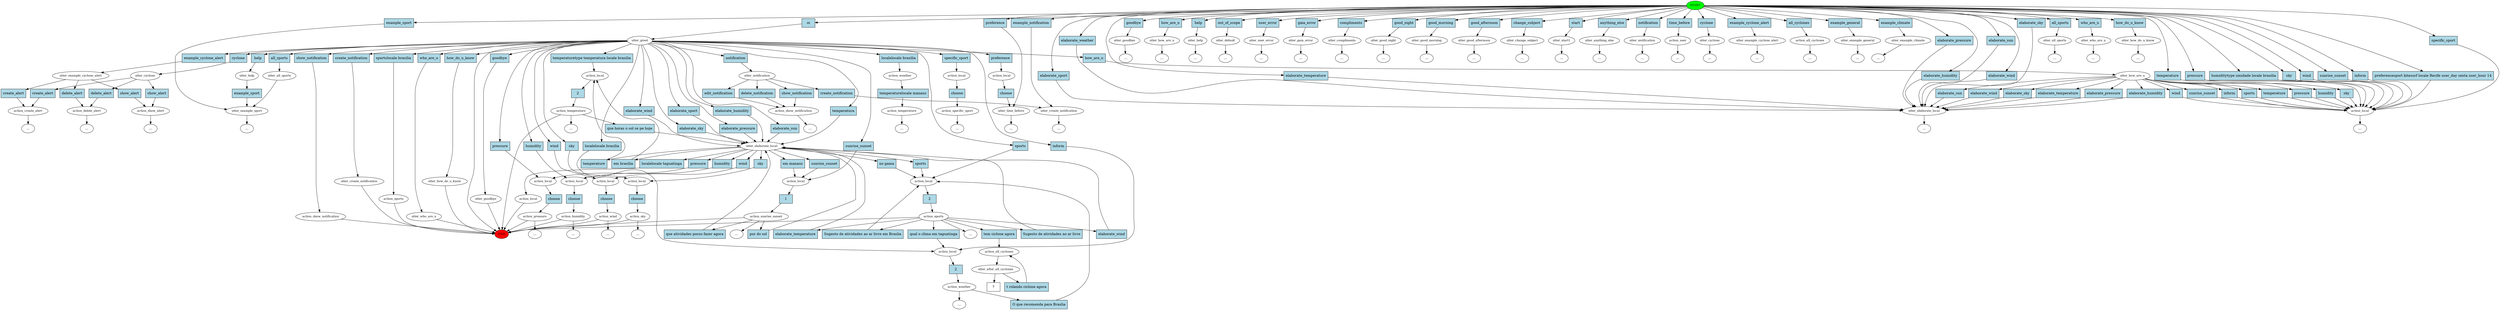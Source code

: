 digraph  {
0 [class="start active", fillcolor=green, fontsize=12, label=START, style=filled];
"-1" [class=end, fillcolor=red, fontsize=12, label=END, style=filled];
1 [class=active, fontsize=12, label=utter_greet];
2 [class="", fontsize=12, label=utter_how_are_u];
3 [class="", fontsize=12, label=action_local];
6 [class=active, fontsize=12, label=action_local];
7 [class=active, fontsize=12, label=action_temperature];
13 [class="", fontsize=12, label=action_local];
14 [class="", fontsize=12, label=action_pressure];
"-8" [class=ellipsis, label="..."];
17 [class="", fontsize=12, label=action_local];
18 [class="", fontsize=12, label=action_humidity];
"-10" [class=ellipsis, label="..."];
27 [class="", fontsize=12, label=action_local];
28 [class="", fontsize=12, label=action_sky];
"-14" [class=ellipsis, label="..."];
30 [class="", fontsize=12, label=action_local];
31 [class="", fontsize=12, label=action_wind];
"-15" [class=ellipsis, label="..."];
38 [class=active, fontsize=12, label=action_local];
39 [class=active, fontsize=12, label=action_sunrise_sunset];
"-19" [class=ellipsis, label="..."];
43 [class="", fontsize=12, label=utter_goodbye];
"-21" [class=ellipsis, label="..."];
44 [class="", fontsize=12, label=utter_how_are_u];
"-22" [class=ellipsis, label="..."];
48 [class="", fontsize=12, label=utter_help];
"-24" [class=ellipsis, label="..."];
50 [class="", fontsize=12, label=utter_default];
"-26" [class=ellipsis, label="..."];
51 [class="", fontsize=12, label=utter_user_error];
"-27" [class=ellipsis, label="..."];
52 [class="", fontsize=12, label=utter_gaia_error];
"-28" [class=ellipsis, label="..."];
53 [class="", fontsize=12, label=utter_compliments];
"-29" [class=ellipsis, label="..."];
55 [class="", fontsize=12, label=utter_goodbye];
57 [class="", fontsize=12, label=utter_good_night];
58 [class="", fontsize=12, label=utter_good_morning];
60 [class="", fontsize=12, label=utter_good_afternoon];
61 [class="", fontsize=12, label=utter_change_subject];
"-34" [class=ellipsis, label="..."];
62 [class="", fontsize=12, label=utter_start1];
63 [class="", fontsize=12, label=utter_anything_else];
"-36" [class=ellipsis, label="..."];
66 [class=active, fontsize=12, label=action_local];
67 [class=active, fontsize=12, label=action_sports];
69 [class=active, fontsize=12, label=utter_elaborate_local];
82 [class="", fontsize=12, label=action_local];
84 [class="", fontsize=12, label=utter_help];
85 [class="", fontsize=12, label=utter_example_sport];
86 [class="", fontsize=12, label=utter_notification];
88 [class="", fontsize=12, label=utter_notification];
89 [class="", fontsize=12, label=action_show_notification];
91 [class="", fontsize=12, label=action_show_notification];
"-43" [class=ellipsis, label="..."];
100 [class="", fontsize=12, label=utter_create_notification];
102 [class="", fontsize=12, label=utter_create_notification];
"-45" [class=ellipsis, label="..."];
"-49" [class=ellipsis, label="..."];
109 [class="", fontsize=12, label=action_weather];
110 [class="", fontsize=12, label=action_temperature];
"-50" [class=ellipsis, label="..."];
115 [class="", fontsize=12, label=action_sports];
120 [class="", fontsize=12, label=action_local];
121 [class="", fontsize=12, label=action_specific_sport];
126 [class=active, fontsize=12, label=action_local];
127 [class=active, fontsize=12, label=action_weather];
137 [class="", fontsize=12, label=action_local];
138 [class="", fontsize=12, label=utter_time_before];
"-66" [class=ellipsis, label="..."];
162 [class="", fontsize=12, label=action_user];
"-68" [class=ellipsis, label="..."];
"-69" [class=ellipsis, label="..."];
170 [class="", fontsize=12, label=utter_cyclone];
171 [class="", fontsize=12, label=action_create_alert];
172 [class="", fontsize=12, label=utter_cyclone];
176 [class="", fontsize=12, label=action_delete_alert];
"-77" [class=ellipsis, label="..."];
180 [class="", fontsize=12, label=action_show_alert];
182 [class="", fontsize=12, label=utter_example_cyclone_alert];
"-79" [class=ellipsis, label="..."];
"-80" [class=ellipsis, label="..."];
"-81" [class=ellipsis, label="..."];
190 [class="", fontsize=12, label=utter_example_cyclone_alert];
"-84" [class=ellipsis, label="..."];
193 [class="", fontsize=12, label=action_all_cyclones];
"-85" [class=ellipsis, label="..."];
194 [class="", fontsize=12, label=utter_example_general];
"-86" [class=ellipsis, label="..."];
196 [class="", fontsize=12, label=utter_example_climate];
"-88" [class=ellipsis, label="..."];
"-89" [class=ellipsis, label="..."];
"-92" [class=ellipsis, label="..."];
"-93" [class=ellipsis, label="..."];
"-95" [class=ellipsis, label="..."];
"-97" [class=ellipsis, label="..."];
214 [class="", fontsize=12, label=utter_elaborate_local];
220 [class="", fontsize=12, label=utter_all_sports];
"-100" [class=ellipsis, label="..."];
"-101" [class=ellipsis, label="..."];
223 [class="", fontsize=12, label=utter_all_sports];
"-102" [class=ellipsis, label="..."];
"-116" [class=ellipsis, label="..."];
"-117" [class=ellipsis, label="..."];
"-118" [class=ellipsis, label="..."];
281 [class="", fontsize=12, label=utter_who_are_u];
"-119" [class=ellipsis, label="..."];
283 [class="", fontsize=12, label=utter_who_are_u];
284 [class="", fontsize=12, label=utter_how_do_u_know];
"-120" [class=ellipsis, label="..."];
286 [class="", fontsize=12, label=utter_how_do_u_know];
311 [class=active, fontsize=12, label=action_all_cyclones];
312 [class=active, fontsize=12, label=utter_after_all_cyclones];
315 [class="intent dashed active", label="  ?  ", shape=rect];
316 [class="intent active", fillcolor=lightblue, label=oi, shape=rect, style=filled];
317 [class=intent, fillcolor=lightblue, label=goodbye, shape=rect, style=filled];
318 [class=intent, fillcolor=lightblue, label=how_are_u, shape=rect, style=filled];
319 [class=intent, fillcolor=lightblue, label=help, shape=rect, style=filled];
320 [class=intent, fillcolor=lightblue, label=out_of_scope, shape=rect, style=filled];
321 [class=intent, fillcolor=lightblue, label=user_error, shape=rect, style=filled];
322 [class=intent, fillcolor=lightblue, label=gaia_error, shape=rect, style=filled];
323 [class=intent, fillcolor=lightblue, label=compliments, shape=rect, style=filled];
324 [class=intent, fillcolor=lightblue, label=good_night, shape=rect, style=filled];
325 [class=intent, fillcolor=lightblue, label=good_morning, shape=rect, style=filled];
326 [class=intent, fillcolor=lightblue, label=good_afternoon, shape=rect, style=filled];
327 [class=intent, fillcolor=lightblue, label=change_subject, shape=rect, style=filled];
328 [class=intent, fillcolor=lightblue, label=start, shape=rect, style=filled];
329 [class=intent, fillcolor=lightblue, label=anything_else, shape=rect, style=filled];
330 [class=intent, fillcolor=lightblue, label=notification, shape=rect, style=filled];
331 [class=intent, fillcolor=lightblue, label=time_before, shape=rect, style=filled];
332 [class=intent, fillcolor=lightblue, label=cyclone, shape=rect, style=filled];
333 [class=intent, fillcolor=lightblue, label=example_cyclone_alert, shape=rect, style=filled];
334 [class=intent, fillcolor=lightblue, label=all_cyclones, shape=rect, style=filled];
335 [class=intent, fillcolor=lightblue, label=example_general, shape=rect, style=filled];
336 [class=intent, fillcolor=lightblue, label=example_climate, shape=rect, style=filled];
337 [class=intent, fillcolor=lightblue, label=elaborate_sport, shape=rect, style=filled];
338 [class=intent, fillcolor=lightblue, label=elaborate_weather, shape=rect, style=filled];
339 [class=intent, fillcolor=lightblue, label=elaborate_temperature, shape=rect, style=filled];
340 [class=intent, fillcolor=lightblue, label=elaborate_pressure, shape=rect, style=filled];
341 [class=intent, fillcolor=lightblue, label=elaborate_humidity, shape=rect, style=filled];
342 [class=intent, fillcolor=lightblue, label=elaborate_sun, shape=rect, style=filled];
343 [class=intent, fillcolor=lightblue, label=elaborate_wind, shape=rect, style=filled];
344 [class=intent, fillcolor=lightblue, label=elaborate_sky, shape=rect, style=filled];
345 [class=intent, fillcolor=lightblue, label=all_sports, shape=rect, style=filled];
346 [class=intent, fillcolor=lightblue, label=who_are_u, shape=rect, style=filled];
347 [class=intent, fillcolor=lightblue, label=how_do_u_know, shape=rect, style=filled];
348 [class=intent, fillcolor=lightblue, label=temperature, shape=rect, style=filled];
349 [class=intent, fillcolor=lightblue, label=pressure, shape=rect, style=filled];
350 [class=intent, fillcolor=lightblue, label="humiditytype umidade locale brasilia", shape=rect, style=filled];
351 [class=intent, fillcolor=lightblue, label=sky, shape=rect, style=filled];
352 [class=intent, fillcolor=lightblue, label=wind, shape=rect, style=filled];
353 [class=intent, fillcolor=lightblue, label=sunrise_sunset, shape=rect, style=filled];
354 [class=intent, fillcolor=lightblue, label=inform, shape=rect, style=filled];
355 [class=intent, fillcolor=lightblue, label="preferencesport kitesurf locale Recife user_day sexta user_hour 14", shape=rect, style=filled];
356 [class=intent, fillcolor=lightblue, label=specific_sport, shape=rect, style=filled];
357 [class=intent, fillcolor=lightblue, label=example_sport, shape=rect, style=filled];
358 [class=intent, fillcolor=lightblue, label=example_notification, shape=rect, style=filled];
359 [class=intent, fillcolor=lightblue, label=preference, shape=rect, style=filled];
360 [class=intent, fillcolor=lightblue, label=how_are_u, shape=rect, style=filled];
361 [class=intent, fillcolor=lightblue, label="temperaturetype temperatura locale brasilia", shape=rect, style=filled];
362 [class=intent, fillcolor=lightblue, label=pressure, shape=rect, style=filled];
363 [class=intent, fillcolor=lightblue, label=humidity, shape=rect, style=filled];
364 [class=intent, fillcolor=lightblue, label=sky, shape=rect, style=filled];
365 [class=intent, fillcolor=lightblue, label=wind, shape=rect, style=filled];
366 [class=intent, fillcolor=lightblue, label=sunrise_sunset, shape=rect, style=filled];
367 [class=intent, fillcolor=lightblue, label=goodbye, shape=rect, style=filled];
368 [class=intent, fillcolor=lightblue, label=sports, shape=rect, style=filled];
369 [class="intent active", fillcolor=lightblue, label=temperatura, shape=rect, style=filled];
370 [class=intent, fillcolor=lightblue, label=elaborate_sport, shape=rect, style=filled];
371 [class=intent, fillcolor=lightblue, label=elaborate_pressure, shape=rect, style=filled];
372 [class=intent, fillcolor=lightblue, label=elaborate_humidity, shape=rect, style=filled];
373 [class=intent, fillcolor=lightblue, label=elaborate_sun, shape=rect, style=filled];
374 [class=intent, fillcolor=lightblue, label=elaborate_wind, shape=rect, style=filled];
375 [class=intent, fillcolor=lightblue, label=elaborate_sky, shape=rect, style=filled];
376 [class=intent, fillcolor=lightblue, label=help, shape=rect, style=filled];
377 [class=intent, fillcolor=lightblue, label=notification, shape=rect, style=filled];
378 [class=intent, fillcolor=lightblue, label=show_notification, shape=rect, style=filled];
379 [class=intent, fillcolor=lightblue, label=create_notification, shape=rect, style=filled];
380 [class=intent, fillcolor=lightblue, label="localelocale brasilia", shape=rect, style=filled];
381 [class=intent, fillcolor=lightblue, label="sportslocale brasilia", shape=rect, style=filled];
382 [class=intent, fillcolor=lightblue, label=specific_sport, shape=rect, style=filled];
383 [class=intent, fillcolor=lightblue, label=inform, shape=rect, style=filled];
384 [class=intent, fillcolor=lightblue, label="localelocale brasilia", shape=rect, style=filled];
385 [class=intent, fillcolor=lightblue, label=preference, shape=rect, style=filled];
386 [class=intent, fillcolor=lightblue, label=cyclone, shape=rect, style=filled];
387 [class=intent, fillcolor=lightblue, label=example_cyclone_alert, shape=rect, style=filled];
388 [class=intent, fillcolor=lightblue, label=all_sports, shape=rect, style=filled];
389 [class=intent, fillcolor=lightblue, label=who_are_u, shape=rect, style=filled];
390 [class=intent, fillcolor=lightblue, label=how_do_u_know, shape=rect, style=filled];
391 [class=intent, fillcolor=lightblue, label=temperature, shape=rect, style=filled];
392 [class=intent, fillcolor=lightblue, label=pressure, shape=rect, style=filled];
393 [class=intent, fillcolor=lightblue, label=humidity, shape=rect, style=filled];
394 [class=intent, fillcolor=lightblue, label=sky, shape=rect, style=filled];
395 [class=intent, fillcolor=lightblue, label=wind, shape=rect, style=filled];
396 [class=intent, fillcolor=lightblue, label=sunrise_sunset, shape=rect, style=filled];
397 [class=intent, fillcolor=lightblue, label=inform, shape=rect, style=filled];
398 [class=intent, fillcolor=lightblue, label=sports, shape=rect, style=filled];
399 [class=intent, fillcolor=lightblue, label=elaborate_temperature, shape=rect, style=filled];
400 [class=intent, fillcolor=lightblue, label=elaborate_pressure, shape=rect, style=filled];
401 [class=intent, fillcolor=lightblue, label=elaborate_humidity, shape=rect, style=filled];
402 [class=intent, fillcolor=lightblue, label=elaborate_sun, shape=rect, style=filled];
403 [class=intent, fillcolor=lightblue, label=elaborate_wind, shape=rect, style=filled];
404 [class=intent, fillcolor=lightblue, label=elaborate_sky, shape=rect, style=filled];
405 [class="intent active", fillcolor=lightblue, label=2, shape=rect, style=filled];
406 [class="intent active", fillcolor=lightblue, label="que horas o sol se pe hoje", shape=rect, style=filled];
407 [class=intent, fillcolor=lightblue, label=choose, shape=rect, style=filled];
408 [class=intent, fillcolor=lightblue, label=choose, shape=rect, style=filled];
409 [class=intent, fillcolor=lightblue, label=choose, shape=rect, style=filled];
410 [class=intent, fillcolor=lightblue, label=choose, shape=rect, style=filled];
411 [class="intent active", fillcolor=lightblue, label=1, shape=rect, style=filled];
412 [class="intent active", fillcolor=lightblue, label="que atividades posso fazer agora", shape=rect, style=filled];
413 [class="intent active", fillcolor=lightblue, label="por do sol", shape=rect, style=filled];
414 [class="intent active", fillcolor=lightblue, label=2, shape=rect, style=filled];
415 [class="intent active", fillcolor=lightblue, label="Sugesto de atividades ao ar livre em Braslia", shape=rect, style=filled];
416 [class="intent active", fillcolor=lightblue, label="tem ciclone agora", shape=rect, style=filled];
417 [class="intent active", fillcolor=lightblue, label="Sugesto de atividades ao ar livre", shape=rect, style=filled];
418 [class=intent, fillcolor=lightblue, label=elaborate_wind, shape=rect, style=filled];
419 [class=intent, fillcolor=lightblue, label=elaborate_temperature, shape=rect, style=filled];
420 [class="intent active", fillcolor=lightblue, label="qual o clima em taguatinga", shape=rect, style=filled];
421 [class="intent active", fillcolor=lightblue, label="em brasilia", shape=rect, style=filled];
422 [class=intent, fillcolor=lightblue, label=temperature, shape=rect, style=filled];
423 [class="intent active", fillcolor=lightblue, label="em manaus", shape=rect, style=filled];
424 [class=intent, fillcolor=lightblue, label=sunrise_sunset, shape=rect, style=filled];
425 [class="intent active", fillcolor=lightblue, label="no gama", shape=rect, style=filled];
426 [class=intent, fillcolor=lightblue, label=sports, shape=rect, style=filled];
427 [class=intent, fillcolor=lightblue, label="localelocale taguatinga", shape=rect, style=filled];
428 [class=intent, fillcolor=lightblue, label=pressure, shape=rect, style=filled];
429 [class=intent, fillcolor=lightblue, label=humidity, shape=rect, style=filled];
430 [class=intent, fillcolor=lightblue, label=wind, shape=rect, style=filled];
431 [class=intent, fillcolor=lightblue, label=sky, shape=rect, style=filled];
432 [class=intent, fillcolor=lightblue, label=example_sport, shape=rect, style=filled];
433 [class=intent, fillcolor=lightblue, label=show_notification, shape=rect, style=filled];
434 [class=intent, fillcolor=lightblue, label=edit_notification, shape=rect, style=filled];
435 [class=intent, fillcolor=lightblue, label=delete_notification, shape=rect, style=filled];
436 [class=intent, fillcolor=lightblue, label=create_notification, shape=rect, style=filled];
437 [class=intent, fillcolor=lightblue, label="temperaturelocale manaus", shape=rect, style=filled];
438 [class=intent, fillcolor=lightblue, label=choose, shape=rect, style=filled];
439 [class="intent active", fillcolor=lightblue, label=2, shape=rect, style=filled];
440 [class="intent active", fillcolor=lightblue, label="O que recomenda para Braslia", shape=rect, style=filled];
441 [class=intent, fillcolor=lightblue, label=choose, shape=rect, style=filled];
442 [class=intent, fillcolor=lightblue, label=create_alert, shape=rect, style=filled];
443 [class=intent, fillcolor=lightblue, label=delete_alert, shape=rect, style=filled];
444 [class=intent, fillcolor=lightblue, label=show_alert, shape=rect, style=filled];
445 [class=intent, fillcolor=lightblue, label=create_alert, shape=rect, style=filled];
446 [class=intent, fillcolor=lightblue, label=show_alert, shape=rect, style=filled];
447 [class=intent, fillcolor=lightblue, label=delete_alert, shape=rect, style=filled];
448 [class="intent active", fillcolor=lightblue, label="t rolando ciclone agora", shape=rect, style=filled];
0 -> 316  [class=active, key=0];
0 -> 317  [class="", key=0];
0 -> 318  [class="", key=0];
0 -> 319  [class="", key=0];
0 -> 320  [class="", key=0];
0 -> 321  [class="", key=0];
0 -> 322  [class="", key=0];
0 -> 323  [class="", key=0];
0 -> 324  [class="", key=0];
0 -> 325  [class="", key=0];
0 -> 326  [class="", key=0];
0 -> 327  [class="", key=0];
0 -> 328  [class="", key=0];
0 -> 329  [class="", key=0];
0 -> 330  [class="", key=0];
0 -> 331  [class="", key=0];
0 -> 332  [class="", key=0];
0 -> 333  [class="", key=0];
0 -> 334  [class="", key=0];
0 -> 335  [class="", key=0];
0 -> 336  [class="", key=0];
0 -> 337  [class="", key=0];
0 -> 338  [class="", key=0];
0 -> 339  [class="", key=0];
0 -> 340  [class="", key=0];
0 -> 341  [class="", key=0];
0 -> 342  [class="", key=0];
0 -> 343  [class="", key=0];
0 -> 344  [class="", key=0];
0 -> 345  [class="", key=0];
0 -> 346  [class="", key=0];
0 -> 347  [class="", key=0];
0 -> 348  [class="", key=0];
0 -> 349  [class="", key=0];
0 -> 350  [class="", key=0];
0 -> 351  [class="", key=0];
0 -> 352  [class="", key=0];
0 -> 353  [class="", key=0];
0 -> 354  [class="", key=0];
0 -> 355  [class="", key=0];
0 -> 356  [class="", key=0];
0 -> 357  [class="", key=0];
0 -> 358  [class="", key=0];
0 -> 359  [class="", key=0];
1 -> "-1"  [class="", key=NONE, label=""];
1 -> 360  [class="", key=0];
1 -> 361  [class="", key=0];
1 -> 362  [class="", key=0];
1 -> 363  [class="", key=0];
1 -> 364  [class="", key=0];
1 -> 365  [class="", key=0];
1 -> 366  [class="", key=0];
1 -> 367  [class="", key=0];
1 -> 368  [class="", key=0];
1 -> 369  [class=active, key=0];
1 -> 370  [class="", key=0];
1 -> 371  [class="", key=0];
1 -> 372  [class="", key=0];
1 -> 373  [class="", key=0];
1 -> 374  [class="", key=0];
1 -> 375  [class="", key=0];
1 -> 376  [class="", key=0];
1 -> 377  [class="", key=0];
1 -> 378  [class="", key=0];
1 -> 379  [class="", key=0];
1 -> 380  [class="", key=0];
1 -> 381  [class="", key=0];
1 -> 382  [class="", key=0];
1 -> 383  [class="", key=0];
1 -> 384  [class="", key=0];
1 -> 385  [class="", key=0];
1 -> 386  [class="", key=0];
1 -> 387  [class="", key=0];
1 -> 388  [class="", key=0];
1 -> 389  [class="", key=0];
1 -> 390  [class="", key=0];
2 -> 391  [class="", key=0];
2 -> 392  [class="", key=0];
2 -> 393  [class="", key=0];
2 -> 394  [class="", key=0];
2 -> 395  [class="", key=0];
2 -> 396  [class="", key=0];
2 -> 397  [class="", key=0];
2 -> 398  [class="", key=0];
2 -> 399  [class="", key=0];
2 -> 400  [class="", key=0];
2 -> 401  [class="", key=0];
2 -> 402  [class="", key=0];
2 -> 403  [class="", key=0];
2 -> 404  [class="", key=0];
3 -> "-117"  [class="", key=NONE, label=""];
6 -> 405  [class=active, key=0];
7 -> "-66"  [class="", key=NONE, label=""];
7 -> "-1"  [class="", key=NONE, label=""];
7 -> 406  [class=active, key=0];
13 -> 407  [class="", key=0];
14 -> "-8"  [class="", key=NONE, label=""];
14 -> "-1"  [class="", key=NONE, label=""];
17 -> 408  [class="", key=0];
18 -> "-10"  [class="", key=NONE, label=""];
18 -> "-1"  [class="", key=NONE, label=""];
27 -> 409  [class="", key=0];
28 -> "-14"  [class="", key=NONE, label=""];
28 -> "-1"  [class="", key=NONE, label=""];
30 -> 410  [class="", key=0];
31 -> "-15"  [class="", key=NONE, label=""];
31 -> "-1"  [class="", key=NONE, label=""];
38 -> 411  [class=active, key=0];
39 -> "-19"  [class="", key=NONE, label=""];
39 -> "-1"  [class="", key=NONE, label=""];
39 -> 412  [class=active, key=0];
39 -> 413  [class=active, key=0];
43 -> "-21"  [class="", key=NONE, label=""];
44 -> "-22"  [class="", key=NONE, label=""];
48 -> "-24"  [class="", key=NONE, label=""];
50 -> "-26"  [class="", key=NONE, label=""];
51 -> "-27"  [class="", key=NONE, label=""];
52 -> "-28"  [class="", key=NONE, label=""];
53 -> "-29"  [class="", key=NONE, label=""];
55 -> "-1"  [class="", key=NONE, label=""];
57 -> "-101"  [class="", key=NONE, label=""];
58 -> "-92"  [class="", key=NONE, label=""];
60 -> "-95"  [class="", key=NONE, label=""];
61 -> "-34"  [class="", key=NONE, label=""];
62 -> "-45"  [class="", key=NONE, label=""];
63 -> "-36"  [class="", key=NONE, label=""];
66 -> 414  [class=active, key=0];
67 -> "-93"  [class="", key=NONE, label=""];
67 -> "-1"  [class="", key=NONE, label=""];
67 -> 415  [class=active, key=0];
67 -> 416  [class=active, key=0];
67 -> 417  [class=active, key=0];
67 -> 418  [class="", key=0];
67 -> 419  [class="", key=0];
67 -> 420  [class=active, key=0];
69 -> 421  [class=active, key=0];
69 -> 422  [class="", key=0];
69 -> 423  [class=active, key=0];
69 -> 424  [class="", key=0];
69 -> 425  [class=active, key=0];
69 -> 426  [class="", key=0];
69 -> 427  [class="", key=0];
69 -> 428  [class="", key=0];
69 -> 429  [class="", key=0];
69 -> 430  [class="", key=0];
69 -> 431  [class="", key=0];
82 -> "-1"  [class="", key=NONE, label=""];
84 -> 432  [class="", key=0];
85 -> "-102"  [class="", key=NONE, label=""];
86 -> "-49"  [class="", key=NONE, label=""];
88 -> 433  [class="", key=0];
88 -> 434  [class="", key=0];
88 -> 435  [class="", key=0];
88 -> 436  [class="", key=0];
89 -> "-43"  [class="", key=NONE, label=""];
91 -> "-1"  [class="", key=NONE, label=""];
100 -> "-89"  [class="", key=NONE, label=""];
102 -> "-1"  [class="", key=NONE, label=""];
109 -> 437  [class="", key=0];
110 -> "-50"  [class="", key=NONE, label=""];
115 -> "-1"  [class="", key=NONE, label=""];
120 -> 438  [class="", key=0];
121 -> "-97"  [class="", key=NONE, label=""];
126 -> 439  [class=active, key=0];
127 -> "-118"  [class="", key=NONE, label=""];
127 -> 440  [class=active, key=0];
137 -> 441  [class="", key=0];
138 -> "-69"  [class="", key=NONE, label=""];
162 -> "-68"  [class="", key=NONE, label=""];
170 -> 442  [class="", key=0];
170 -> 443  [class="", key=0];
170 -> 444  [class="", key=0];
171 -> "-79"  [class="", key=NONE, label=""];
172 -> "-77"  [class="", key=NONE, label=""];
176 -> "-81"  [class="", key=NONE, label=""];
180 -> "-80"  [class="", key=NONE, label=""];
182 -> 445  [class="", key=0];
182 -> 446  [class="", key=0];
182 -> 447  [class="", key=0];
190 -> "-84"  [class="", key=NONE, label=""];
193 -> "-85"  [class="", key=NONE, label=""];
194 -> "-86"  [class="", key=NONE, label=""];
196 -> "-88"  [class="", key=NONE, label=""];
214 -> "-116"  [class="", key=NONE, label=""];
220 -> "-100"  [class="", key=NONE, label=""];
223 -> 85  [class="", key=NONE, label=""];
281 -> "-119"  [class="", key=NONE, label=""];
283 -> "-1"  [class="", key=NONE, label=""];
284 -> "-120"  [class="", key=NONE, label=""];
286 -> "-1"  [class="", key=NONE, label=""];
311 -> 312  [class=active, key=NONE, label=""];
312 -> 315  [class=active, key=NONE, label=""];
312 -> 448  [class=active, key=0];
316 -> 1  [class=active, key=0];
317 -> 43  [class="", key=0];
318 -> 44  [class="", key=0];
319 -> 48  [class="", key=0];
320 -> 50  [class="", key=0];
321 -> 51  [class="", key=0];
322 -> 52  [class="", key=0];
323 -> 53  [class="", key=0];
324 -> 57  [class="", key=0];
325 -> 58  [class="", key=0];
326 -> 60  [class="", key=0];
327 -> 61  [class="", key=0];
328 -> 62  [class="", key=0];
329 -> 63  [class="", key=0];
330 -> 86  [class="", key=0];
331 -> 162  [class="", key=0];
332 -> 172  [class="", key=0];
333 -> 190  [class="", key=0];
334 -> 193  [class="", key=0];
335 -> 194  [class="", key=0];
336 -> 196  [class="", key=0];
337 -> 214  [class="", key=0];
338 -> 214  [class="", key=0];
339 -> 214  [class="", key=0];
340 -> 214  [class="", key=0];
341 -> 214  [class="", key=0];
342 -> 214  [class="", key=0];
343 -> 214  [class="", key=0];
344 -> 214  [class="", key=0];
345 -> 220  [class="", key=0];
346 -> 281  [class="", key=0];
347 -> 284  [class="", key=0];
348 -> 3  [class="", key=0];
349 -> 3  [class="", key=0];
350 -> 3  [class="", key=0];
351 -> 3  [class="", key=0];
352 -> 3  [class="", key=0];
353 -> 3  [class="", key=0];
354 -> 3  [class="", key=0];
355 -> 3  [class="", key=0];
356 -> 3  [class="", key=0];
357 -> 85  [class="", key=0];
358 -> 100  [class="", key=0];
359 -> 138  [class="", key=0];
360 -> 2  [class="", key=0];
361 -> 6  [class="", key=0];
362 -> 13  [class="", key=0];
363 -> 17  [class="", key=0];
364 -> 27  [class="", key=0];
365 -> 30  [class="", key=0];
366 -> 38  [class="", key=0];
367 -> 55  [class="", key=0];
368 -> 66  [class="", key=0];
369 -> 69  [class=active, key=0];
370 -> 69  [class="", key=0];
371 -> 69  [class="", key=0];
372 -> 69  [class="", key=0];
373 -> 69  [class="", key=0];
374 -> 69  [class="", key=0];
375 -> 69  [class="", key=0];
376 -> 84  [class="", key=0];
377 -> 88  [class="", key=0];
378 -> 91  [class="", key=0];
379 -> 102  [class="", key=0];
380 -> 109  [class="", key=0];
381 -> 115  [class="", key=0];
382 -> 120  [class="", key=0];
383 -> 126  [class="", key=0];
384 -> 126  [class="", key=0];
385 -> 137  [class="", key=0];
386 -> 170  [class="", key=0];
387 -> 182  [class="", key=0];
388 -> 223  [class="", key=0];
389 -> 283  [class="", key=0];
390 -> 286  [class="", key=0];
391 -> 3  [class="", key=0];
392 -> 3  [class="", key=0];
393 -> 3  [class="", key=0];
394 -> 3  [class="", key=0];
395 -> 3  [class="", key=0];
396 -> 3  [class="", key=0];
397 -> 3  [class="", key=0];
398 -> 3  [class="", key=0];
399 -> 214  [class="", key=0];
400 -> 214  [class="", key=0];
401 -> 214  [class="", key=0];
402 -> 214  [class="", key=0];
403 -> 214  [class="", key=0];
404 -> 214  [class="", key=0];
405 -> 7  [class=active, key=0];
406 -> 69  [class=active, key=0];
407 -> 14  [class="", key=0];
408 -> 18  [class="", key=0];
409 -> 28  [class="", key=0];
410 -> 31  [class="", key=0];
411 -> 39  [class=active, key=0];
412 -> 69  [class=active, key=0];
413 -> 69  [class=active, key=0];
414 -> 67  [class=active, key=0];
415 -> 66  [class=active, key=0];
416 -> 311  [class=active, key=0];
417 -> 69  [class=active, key=0];
418 -> 69  [class="", key=0];
419 -> 69  [class="", key=0];
420 -> 126  [class=active, key=0];
421 -> 6  [class=active, key=0];
422 -> 6  [class="", key=0];
423 -> 38  [class=active, key=0];
424 -> 38  [class="", key=0];
425 -> 66  [class=active, key=0];
426 -> 66  [class="", key=0];
427 -> 82  [class="", key=0];
428 -> 13  [class="", key=0];
429 -> 17  [class="", key=0];
430 -> 30  [class="", key=0];
431 -> 27  [class="", key=0];
432 -> 85  [class="", key=0];
433 -> 89  [class="", key=0];
434 -> 89  [class="", key=0];
435 -> 89  [class="", key=0];
436 -> 100  [class="", key=0];
437 -> 110  [class="", key=0];
438 -> 121  [class="", key=0];
439 -> 127  [class=active, key=0];
440 -> 66  [class=active, key=0];
441 -> 138  [class="", key=0];
442 -> 171  [class="", key=0];
443 -> 176  [class="", key=0];
444 -> 180  [class="", key=0];
445 -> 171  [class="", key=0];
446 -> 180  [class="", key=0];
447 -> 176  [class="", key=0];
448 -> 311  [class=active, key=0];
}

